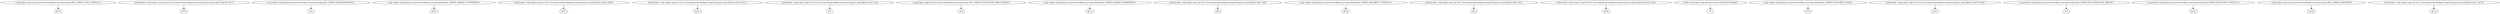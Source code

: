 digraph g {
0[label="<org.eclipse.osgi.internal.resolver.StateMsg: java.lang.String RES_ERROR_USES_CONFLICT>"]
1[label="$r16"]
0->1[label=""]
2[label="staticinvoke <org.eclipse.osgi.util.NLS: java.lang.String bind(java.lang.String,java.lang.Object)>($r16, $r17)"]
3[label="$r18"]
2->3[label=""]
4[label="<org.eclipse.osgi.internal.resolver.StateMsg: java.lang.String RES_ERROR_DISABLEDBUNDLE>"]
5[label="$r1"]
4->5[label=""]
6[label="<org.eclipse.osgi.internal.resolver.StateMsg: java.lang.String RES_ERROR_MISSING_CONSTRAINT>"]
7[label="$r25"]
6->7[label=""]
8[label="staticinvoke <org.eclipse.osgi.util.NLS: java.lang.String bind(java.lang.String,java.lang.Object)>($r25, $r26)"]
9[label="$r27"]
8->9[label=""]
10[label="staticinvoke <org.eclipse.osgi.util.NLS: java.lang.String bind(java.lang.String,java.lang.Object)>($r10, $r11)"]
11[label="$r12"]
10->11[label=""]
12[label="staticinvoke <org.eclipse.osgi.util.NLS: java.lang.String bind(java.lang.String,java.lang.Object)>($r1, $r2)"]
13[label="$r3"]
12->13[label=""]
14[label="<org.eclipse.osgi.internal.resolver.StateMsg: java.lang.String RES_ERROR_NATIVECODE_PATH_INVALID>"]
15[label="$r4"]
14->15[label=""]
16[label="<org.eclipse.osgi.internal.resolver.StateMsg: java.lang.String RES_ERROR_MISSING_PERMISSION>"]
17[label="$r13"]
16->17[label=""]
18[label="staticinvoke <org.eclipse.osgi.util.NLS: java.lang.String bind(java.lang.String,java.lang.Object)>($r7, $r8)"]
19[label="$r9"]
18->19[label=""]
20[label="<org.eclipse.osgi.internal.resolver.StateMsg: java.lang.String RES_ERROR_FRAGMENT_CONFLICT>"]
21[label="$r19"]
20->21[label=""]
22[label="staticinvoke <org.eclipse.osgi.util.NLS: java.lang.String bind(java.lang.String,java.lang.Object)>($r4, $r5)"]
23[label="$r6"]
22->23[label=""]
24[label="staticinvoke <org.eclipse.osgi.util.NLS: java.lang.String bind(java.lang.String,java.lang.Object)>($r22, $r23)"]
25[label="$r24"]
24->25[label=""]
26[label="@this: org.eclipse.osgi.internal.resolver.ResolverErrorImpl"]
27[label="r0"]
26->27[label=""]
28[label="<org.eclipse.osgi.internal.resolver.StateMsg: java.lang.String RES_ERROR_PLATFORM_FILTER>"]
29[label="$r10"]
28->29[label=""]
30[label="staticinvoke <org.eclipse.osgi.util.NLS: java.lang.String bind(java.lang.String,java.lang.Object)>($r19, $r20)"]
31[label="$r21"]
30->31[label=""]
32[label="<org.eclipse.osgi.internal.resolver.StateMsg: java.lang.String RES_ERROR_NO_NATIVECODE_MATCH>"]
33[label="$r7"]
32->33[label=""]
34[label="<org.eclipse.osgi.internal.resolver.StateMsg: java.lang.String RES_ERROR_SINGLETON_CONFLICT>"]
35[label="$r22"]
34->35[label=""]
36[label="<org.eclipse.osgi.internal.resolver.StateMsg: java.lang.String RES_ERROR_UNKNOWN>"]
37[label="$r28"]
36->37[label=""]
38[label="staticinvoke <org.eclipse.osgi.util.NLS: java.lang.String bind(java.lang.String,java.lang.Object)>($r13, $r14)"]
39[label="$r15"]
38->39[label=""]
}